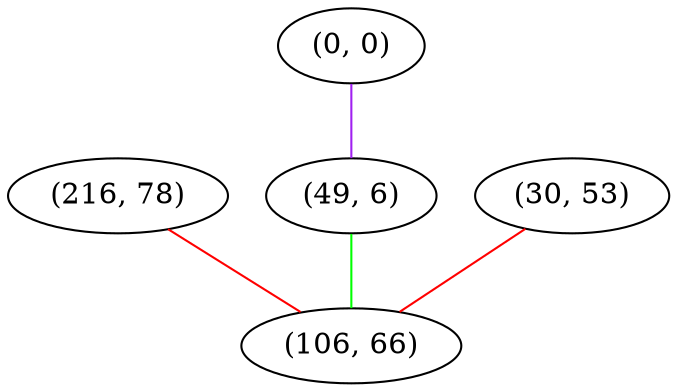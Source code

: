 graph "" {
"(216, 78)";
"(0, 0)";
"(49, 6)";
"(30, 53)";
"(106, 66)";
"(216, 78)" -- "(106, 66)"  [color=red, key=0, weight=1];
"(0, 0)" -- "(49, 6)"  [color=purple, key=0, weight=4];
"(49, 6)" -- "(106, 66)"  [color=green, key=0, weight=2];
"(30, 53)" -- "(106, 66)"  [color=red, key=0, weight=1];
}

